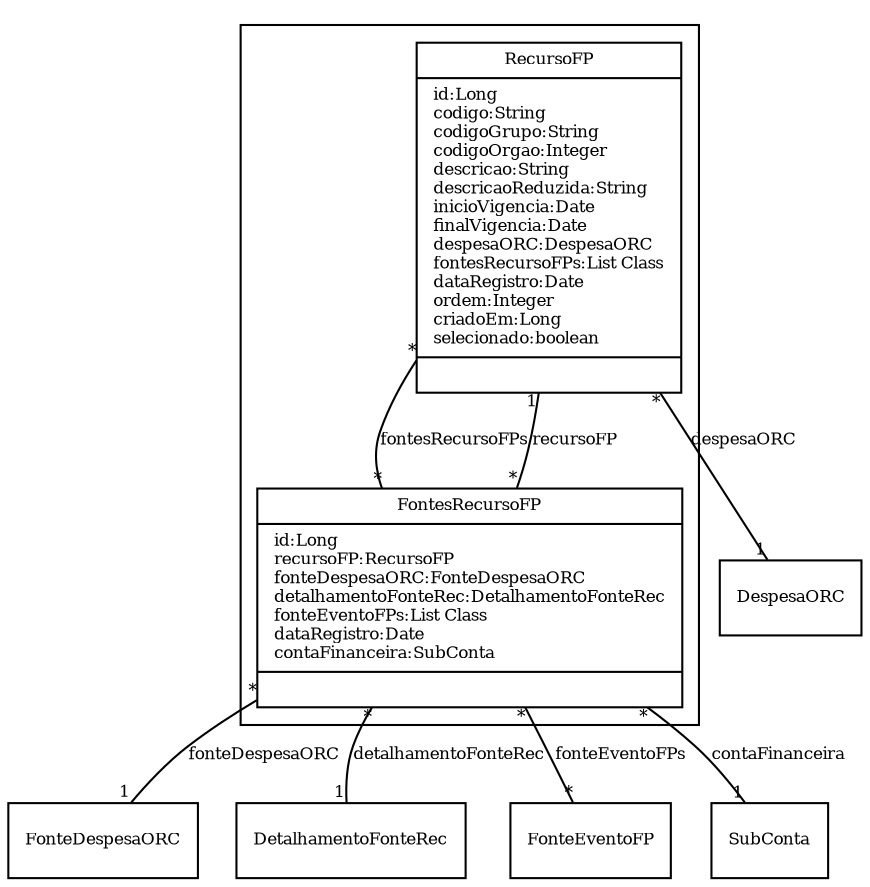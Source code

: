 digraph G{
fontname = "Times-Roman"
fontsize = 8

node [
        fontname = "Times-Roman"
        fontsize = 8
        shape = "record"
]

edge [
        fontname = "Times-Roman"
        fontsize = 8
]

subgraph clusterRECURSO_FP
{
RecursoFP [label = "{RecursoFP|id:Long\lcodigo:String\lcodigoGrupo:String\lcodigoOrgao:Integer\ldescricao:String\ldescricaoReduzida:String\linicioVigencia:Date\lfinalVigencia:Date\ldespesaORC:DespesaORC\lfontesRecursoFPs:List Class\ldataRegistro:Date\lordem:Integer\lcriadoEm:Long\lselecionado:boolean\l|\l}"]
FontesRecursoFP [label = "{FontesRecursoFP|id:Long\lrecursoFP:RecursoFP\lfonteDespesaORC:FonteDespesaORC\ldetalhamentoFonteRec:DetalhamentoFonteRec\lfonteEventoFPs:List Class\ldataRegistro:Date\lcontaFinanceira:SubConta\l|\l}"]
}
edge [arrowhead = "none" headlabel = "1" taillabel = "*"] RecursoFP -> DespesaORC [label = "despesaORC"]
edge [arrowhead = "none" headlabel = "*" taillabel = "*"] RecursoFP -> FontesRecursoFP [label = "fontesRecursoFPs"]
edge [arrowhead = "none" headlabel = "1" taillabel = "*"] FontesRecursoFP -> RecursoFP [label = "recursoFP"]
edge [arrowhead = "none" headlabel = "1" taillabel = "*"] FontesRecursoFP -> FonteDespesaORC [label = "fonteDespesaORC"]
edge [arrowhead = "none" headlabel = "1" taillabel = "*"] FontesRecursoFP -> DetalhamentoFonteRec [label = "detalhamentoFonteRec"]
edge [arrowhead = "none" headlabel = "*" taillabel = "*"] FontesRecursoFP -> FonteEventoFP [label = "fonteEventoFPs"]
edge [arrowhead = "none" headlabel = "1" taillabel = "*"] FontesRecursoFP -> SubConta [label = "contaFinanceira"]
}
